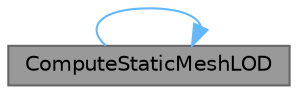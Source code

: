 digraph "ComputeStaticMeshLOD"
{
 // INTERACTIVE_SVG=YES
 // LATEX_PDF_SIZE
  bgcolor="transparent";
  edge [fontname=Helvetica,fontsize=10,labelfontname=Helvetica,labelfontsize=10];
  node [fontname=Helvetica,fontsize=10,shape=box,height=0.2,width=0.4];
  rankdir="LR";
  Node1 [id="Node000001",label="ComputeStaticMeshLOD",height=0.2,width=0.4,color="gray40", fillcolor="grey60", style="filled", fontcolor="black",tooltip="Computes the LOD level for the given static meshes render data in the given view."];
  Node1 -> Node1 [id="edge1_Node000001_Node000001",color="steelblue1",style="solid",tooltip=" "];
}
